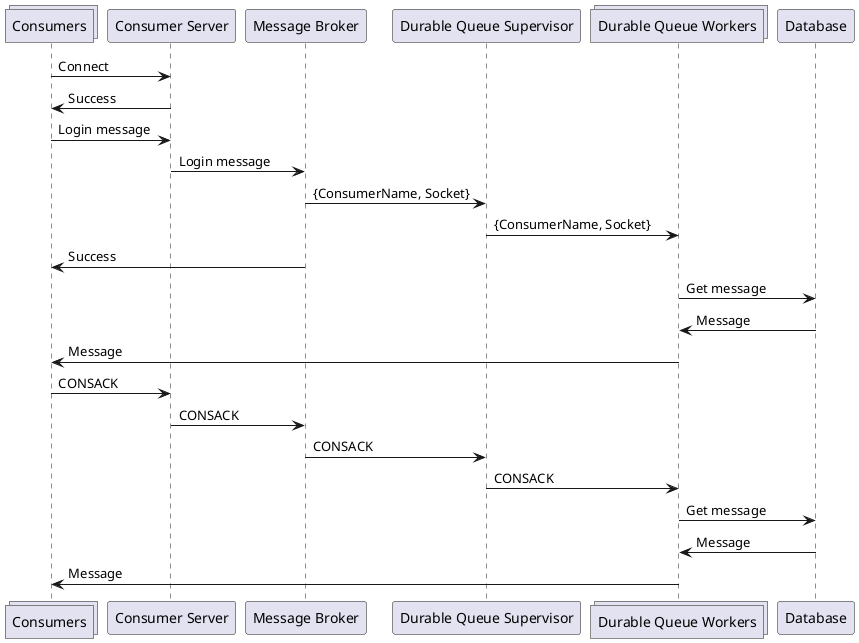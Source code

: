 @startuml

collections "Consumers" as C
participant "Consumer Server" as CServ
participant "Message Broker" as MB
participant "Durable Queue Supervisor" as CS
collections "Durable Queue Workers" as DQW
participant "Database" as DB

C -> CServ: Connect
CServ -> C: Success
C -> CServ: Login message
CServ -> MB: Login message
MB -> CS: {ConsumerName, Socket}
CS -> DQW: {ConsumerName, Socket}
MB -> C: Success
DQW -> DB: Get message
DB -> DQW: Message
DQW -> C: Message
C -> CServ: CONSACK
CServ -> MB: CONSACK
MB -> CS: CONSACK
CS -> DQW: CONSACK
DQW -> DB: Get message
DB -> DQW: Message
DQW -> C: Message
@enduml